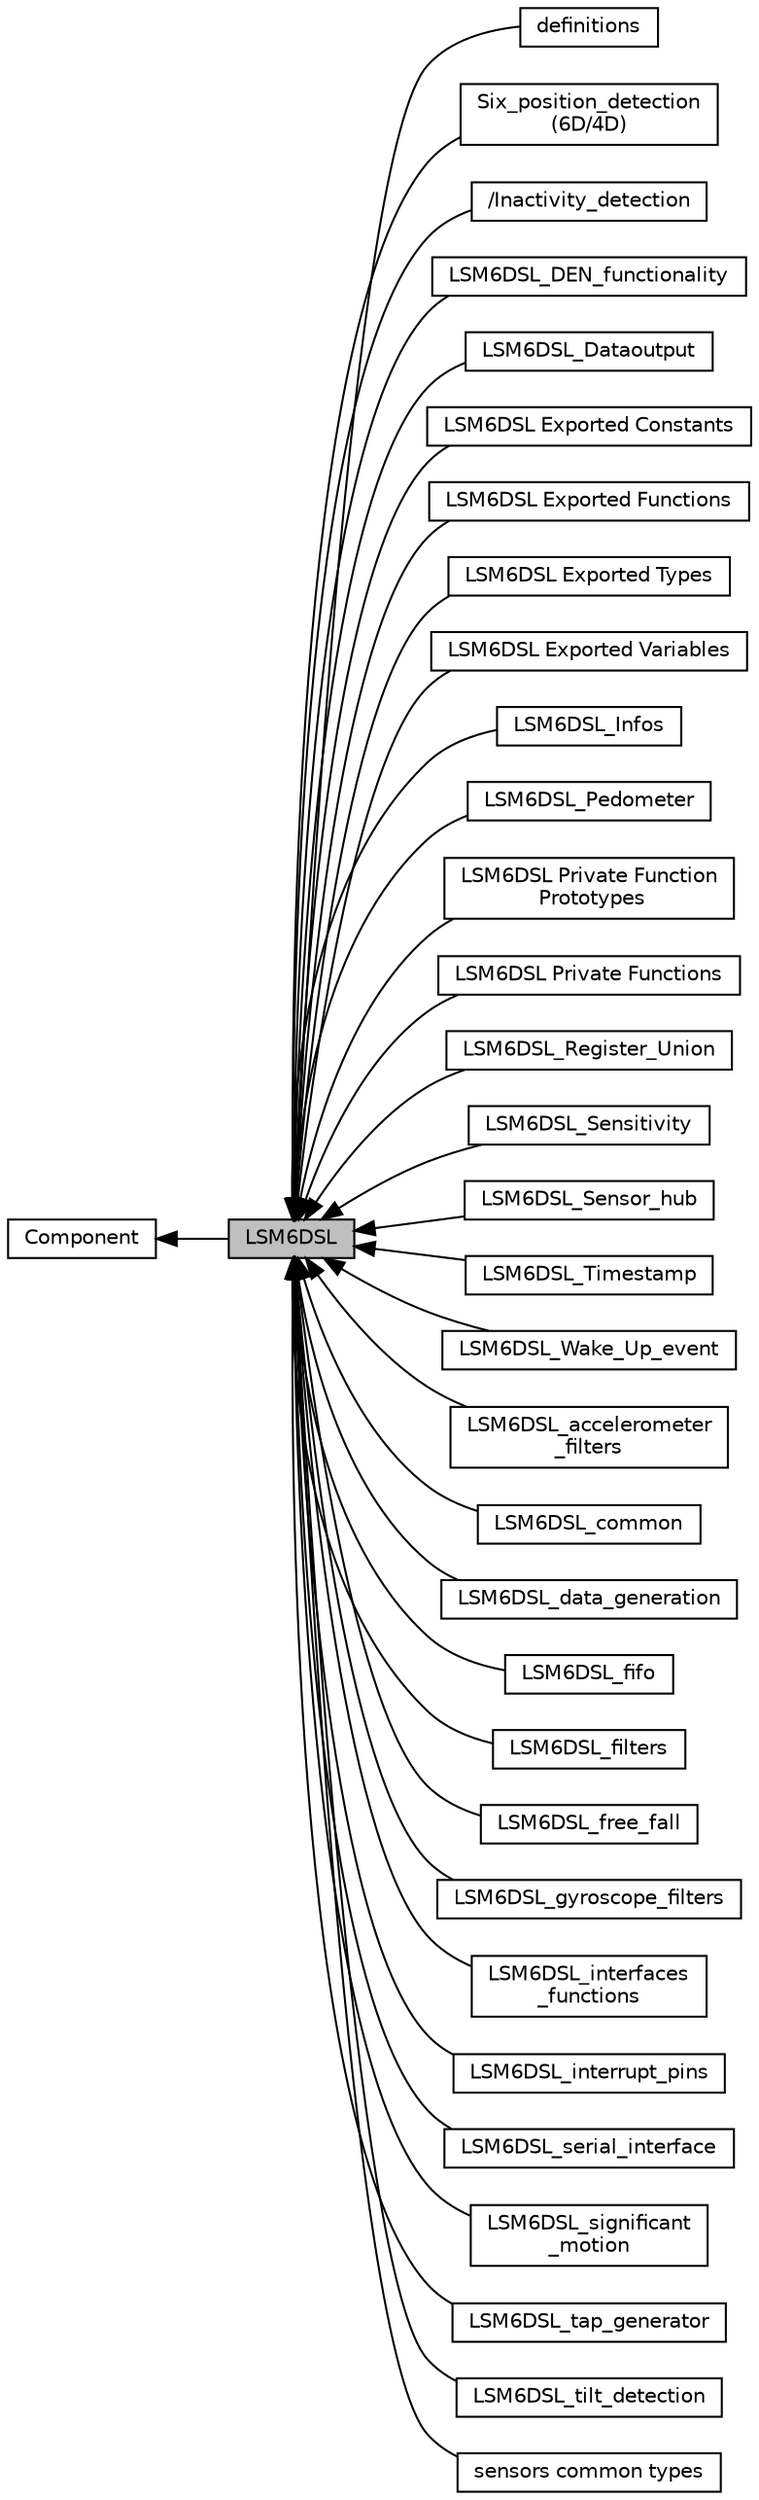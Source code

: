 digraph "LSM6DSL"
{
  edge [fontname="Helvetica",fontsize="10",labelfontname="Helvetica",labelfontsize="10"];
  node [fontname="Helvetica",fontsize="10",shape=box];
  rankdir=LR;
  Node2 [label="Component",height=0.2,width=0.4,color="black", fillcolor="white", style="filled",URL="$group___component.html",tooltip=" "];
  Node31 [label="definitions",height=0.2,width=0.4,color="black", fillcolor="white", style="filled",URL="$group___endianness.html",tooltip=" "];
  Node1 [label="LSM6DSL",height=0.2,width=0.4,color="black", fillcolor="grey75", style="filled", fontcolor="black",tooltip="This file provides a set of functions needed to drive the lsm6dsl enanced inertial module."];
  Node23 [label="Six_position_detection\l(6D/4D)",height=0.2,width=0.4,color="black", fillcolor="white", style="filled",URL="$group___l_s_m6_d_s_l__.html",tooltip="This section groups all the functions concerning six position detection (6D)."];
  Node21 [label="/Inactivity_detection",height=0.2,width=0.4,color="black", fillcolor="white", style="filled",URL="$group___l_s_m6_d_s_l___activity.html",tooltip="This section groups all the functions concerning activity/inactivity detection."];
  Node26 [label="LSM6DSL_DEN_functionality",height=0.2,width=0.4,color="black", fillcolor="white", style="filled",URL="$group___l_s_m6_d_s_l___d_e_n__functionality.html",tooltip="This section groups all the functions concerning DEN functionality."];
  Node13 [label="LSM6DSL_Dataoutput",height=0.2,width=0.4,color="black", fillcolor="white", style="filled",URL="$group___l_s_m6_d_s_l___dataoutput.html",tooltip="This section groups all the data output functions."];
  Node8 [label="LSM6DSL Exported Constants",height=0.2,width=0.4,color="black", fillcolor="white", style="filled",URL="$group___l_s_m6_d_s_l___exported___constants.html",tooltip=" "];
  Node5 [label="LSM6DSL Exported Functions",height=0.2,width=0.4,color="black", fillcolor="white", style="filled",URL="$group___l_s_m6_d_s_l___exported___functions.html",tooltip=" "];
  Node7 [label="LSM6DSL Exported Types",height=0.2,width=0.4,color="black", fillcolor="white", style="filled",URL="$group___l_s_m6_d_s_l___exported___types.html",tooltip=" "];
  Node3 [label="LSM6DSL Exported Variables",height=0.2,width=0.4,color="black", fillcolor="white", style="filled",URL="$group___l_s_m6_d_s_l___exported___variables.html",tooltip=" "];
  Node33 [label="LSM6DSL_Infos",height=0.2,width=0.4,color="black", fillcolor="white", style="filled",URL="$group___l_s_m6_d_s_l___infos.html",tooltip=" "];
  Node27 [label="LSM6DSL_Pedometer",height=0.2,width=0.4,color="black", fillcolor="white", style="filled",URL="$group___l_s_m6_d_s_l___pedometer.html",tooltip="This section groups all the functions that manage pedometer."];
  Node4 [label="LSM6DSL Private Function\l Prototypes",height=0.2,width=0.4,color="black", fillcolor="white", style="filled",URL="$group___l_s_m6_d_s_l___private___function___prototypes.html",tooltip=" "];
  Node6 [label="LSM6DSL Private Functions",height=0.2,width=0.4,color="black", fillcolor="white", style="filled",URL="$group___l_s_m6_d_s_l___private___functions.html",tooltip=" "];
  Node34 [label="LSM6DSL_Register_Union",height=0.2,width=0.4,color="black", fillcolor="white", style="filled",URL="$group___l_s_m6_d_s_l___register___union.html",tooltip="This union group all the registers that has a bit-field description. This union is useful but not nee..."];
  Node10 [label="LSM6DSL_Sensitivity",height=0.2,width=0.4,color="black", fillcolor="white", style="filled",URL="$group___l_s_m6_d_s_l___sensitivity.html",tooltip="These functions convert raw-data into engineering units."];
  Node30 [label="LSM6DSL_Sensor_hub",height=0.2,width=0.4,color="black", fillcolor="white", style="filled",URL="$group___l_s_m6_d_s_l___sensor__hub.html",tooltip="This section groups all the functions that manage the sensor hub functionality."];
  Node12 [label="LSM6DSL_Timestamp",height=0.2,width=0.4,color="black", fillcolor="white", style="filled",URL="$group___l_s_m6_d_s_l___timestamp.html",tooltip="This section groups all the functions that manage the timestamp generation."];
  Node20 [label="LSM6DSL_Wake_Up_event",height=0.2,width=0.4,color="black", fillcolor="white", style="filled",URL="$group___l_s_m6_d_s_l___wake___up__event.html",tooltip="This section groups all the functions that manage the Wake Up event generation."];
  Node16 [label="LSM6DSL_accelerometer\l_filters",height=0.2,width=0.4,color="black", fillcolor="white", style="filled",URL="$group___l_s_m6_d_s_l__accelerometer__filters.html",tooltip="This section group all the functions concerning the filters configuration that impact accelerometer i..."];
  Node14 [label="LSM6DSL_common",height=0.2,width=0.4,color="black", fillcolor="white", style="filled",URL="$group___l_s_m6_d_s_l__common.html",tooltip="This section groups common useful functions."];
  Node11 [label="LSM6DSL_data_generation",height=0.2,width=0.4,color="black", fillcolor="white", style="filled",URL="$group___l_s_m6_d_s_l__data__generation.html",tooltip="This section groups all the functions concerning data generation."];
  Node25 [label="LSM6DSL_fifo",height=0.2,width=0.4,color="black", fillcolor="white", style="filled",URL="$group___l_s_m6_d_s_l__fifo.html",tooltip="This section group all the functions concerning the fifo usage."];
  Node15 [label="LSM6DSL_filters",height=0.2,width=0.4,color="black", fillcolor="white", style="filled",URL="$group___l_s_m6_d_s_l__filters.html",tooltip="This section group all the functions concerning the filters configuration that impact both accelerome..."];
  Node24 [label="LSM6DSL_free_fall",height=0.2,width=0.4,color="black", fillcolor="white", style="filled",URL="$group___l_s_m6_d_s_l__free__fall.html",tooltip="This section group all the functions concerning the free fall detection."];
  Node17 [label="LSM6DSL_gyroscope_filters",height=0.2,width=0.4,color="black", fillcolor="white", style="filled",URL="$group___l_s_m6_d_s_l__gyroscope__filters.html",tooltip="This section group all the functions concerning the filters configuration that impact gyroscope."];
  Node9 [label="LSM6DSL_interfaces\l_functions",height=0.2,width=0.4,color="black", fillcolor="white", style="filled",URL="$group___l_s_m6_d_s_l__interfaces__functions.html",tooltip="This section provide a set of functions used to read and write a generic register of the device...."];
  Node19 [label="LSM6DSL_interrupt_pins",height=0.2,width=0.4,color="black", fillcolor="white", style="filled",URL="$group___l_s_m6_d_s_l__interrupt__pins.html",tooltip="This section groups all the functions that manage interrupt pins."];
  Node18 [label="LSM6DSL_serial_interface",height=0.2,width=0.4,color="black", fillcolor="white", style="filled",URL="$group___l_s_m6_d_s_l__serial__interface.html",tooltip="This section groups all the functions concerning serial interface management."];
  Node28 [label="LSM6DSL_significant\l_motion",height=0.2,width=0.4,color="black", fillcolor="white", style="filled",URL="$group___l_s_m6_d_s_l__significant__motion.html",tooltip="This section groups all the functions that manage the significant motion detection."];
  Node22 [label="LSM6DSL_tap_generator",height=0.2,width=0.4,color="black", fillcolor="white", style="filled",URL="$group___l_s_m6_d_s_l__tap__generator.html",tooltip="This section groups all the functions that manage the tap and double tap event generation."];
  Node29 [label="LSM6DSL_tilt_detection",height=0.2,width=0.4,color="black", fillcolor="white", style="filled",URL="$group___l_s_m6_d_s_l__tilt__detection.html",tooltip="This section groups all the functions that manage the tilt event detection."];
  Node32 [label="sensors common types",height=0.2,width=0.4,color="black", fillcolor="white", style="filled",URL="$group___s_t_microelectronics.html",tooltip=" "];
  Node2->Node1 [shape=plaintext, dir="back", style="solid"];
  Node1->Node3 [shape=plaintext, dir="back", style="solid"];
  Node1->Node4 [shape=plaintext, dir="back", style="solid"];
  Node1->Node5 [shape=plaintext, dir="back", style="solid"];
  Node1->Node6 [shape=plaintext, dir="back", style="solid"];
  Node1->Node7 [shape=plaintext, dir="back", style="solid"];
  Node1->Node8 [shape=plaintext, dir="back", style="solid"];
  Node1->Node9 [shape=plaintext, dir="back", style="solid"];
  Node1->Node10 [shape=plaintext, dir="back", style="solid"];
  Node1->Node11 [shape=plaintext, dir="back", style="solid"];
  Node1->Node12 [shape=plaintext, dir="back", style="solid"];
  Node1->Node13 [shape=plaintext, dir="back", style="solid"];
  Node1->Node14 [shape=plaintext, dir="back", style="solid"];
  Node1->Node15 [shape=plaintext, dir="back", style="solid"];
  Node1->Node16 [shape=plaintext, dir="back", style="solid"];
  Node1->Node17 [shape=plaintext, dir="back", style="solid"];
  Node1->Node18 [shape=plaintext, dir="back", style="solid"];
  Node1->Node19 [shape=plaintext, dir="back", style="solid"];
  Node1->Node20 [shape=plaintext, dir="back", style="solid"];
  Node1->Node21 [shape=plaintext, dir="back", style="solid"];
  Node1->Node22 [shape=plaintext, dir="back", style="solid"];
  Node1->Node23 [shape=plaintext, dir="back", style="solid"];
  Node1->Node24 [shape=plaintext, dir="back", style="solid"];
  Node1->Node25 [shape=plaintext, dir="back", style="solid"];
  Node1->Node26 [shape=plaintext, dir="back", style="solid"];
  Node1->Node27 [shape=plaintext, dir="back", style="solid"];
  Node1->Node28 [shape=plaintext, dir="back", style="solid"];
  Node1->Node29 [shape=plaintext, dir="back", style="solid"];
  Node1->Node30 [shape=plaintext, dir="back", style="solid"];
  Node1->Node31 [shape=plaintext, dir="back", style="solid"];
  Node1->Node32 [shape=plaintext, dir="back", style="solid"];
  Node1->Node33 [shape=plaintext, dir="back", style="solid"];
  Node1->Node34 [shape=plaintext, dir="back", style="solid"];
}

